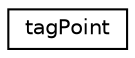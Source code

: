 digraph "Graphical Class Hierarchy"
{
 // LATEX_PDF_SIZE
  edge [fontname="Helvetica",fontsize="10",labelfontname="Helvetica",labelfontsize="10"];
  node [fontname="Helvetica",fontsize="10",shape=record];
  rankdir="LR";
  Node0 [label="tagPoint",height=0.2,width=0.4,color="black", fillcolor="white", style="filled",URL="$structtag_point.html",tooltip="Defines what constitutes the definition of a point (this is a square that can be textured but always ..."];
}
